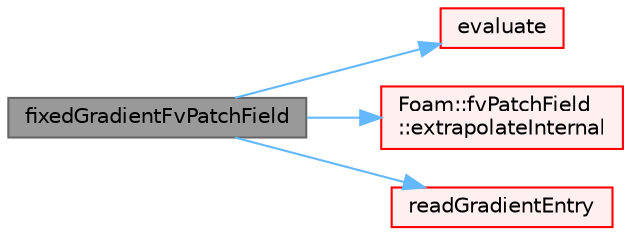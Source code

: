 digraph "fixedGradientFvPatchField"
{
 // LATEX_PDF_SIZE
  bgcolor="transparent";
  edge [fontname=Helvetica,fontsize=10,labelfontname=Helvetica,labelfontsize=10];
  node [fontname=Helvetica,fontsize=10,shape=box,height=0.2,width=0.4];
  rankdir="LR";
  Node1 [id="Node000001",label="fixedGradientFvPatchField",height=0.2,width=0.4,color="gray40", fillcolor="grey60", style="filled", fontcolor="black",tooltip=" "];
  Node1 -> Node2 [id="edge1_Node000001_Node000002",color="steelblue1",style="solid",tooltip=" "];
  Node2 [id="Node000002",label="evaluate",height=0.2,width=0.4,color="red", fillcolor="#FFF0F0", style="filled",URL="$classFoam_1_1fixedGradientFvPatchField.html#a1a4ebfb8aa4dc581e54081a12bfbd0d3",tooltip=" "];
  Node1 -> Node6 [id="edge2_Node000001_Node000006",color="steelblue1",style="solid",tooltip=" "];
  Node6 [id="Node000006",label="Foam::fvPatchField\l::extrapolateInternal",height=0.2,width=0.4,color="red", fillcolor="#FFF0F0", style="filled",URL="$classFoam_1_1fvPatchField.html#ad941697e32aa2ca9e41107ff773d5d60",tooltip=" "];
  Node1 -> Node8 [id="edge3_Node000001_Node000008",color="steelblue1",style="solid",tooltip=" "];
  Node8 [id="Node000008",label="readGradientEntry",height=0.2,width=0.4,color="red", fillcolor="#FFF0F0", style="filled",URL="$classFoam_1_1fixedGradientFvPatchField.html#a80a3e351e03780e002035e2bc1d447c8",tooltip=" "];
}
